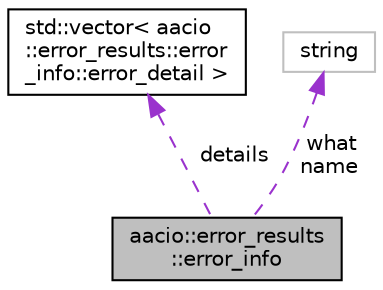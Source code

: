 digraph "aacio::error_results::error_info"
{
  edge [fontname="Helvetica",fontsize="10",labelfontname="Helvetica",labelfontsize="10"];
  node [fontname="Helvetica",fontsize="10",shape=record];
  Node1 [label="aacio::error_results\l::error_info",height=0.2,width=0.4,color="black", fillcolor="grey75", style="filled", fontcolor="black"];
  Node2 -> Node1 [dir="back",color="darkorchid3",fontsize="10",style="dashed",label=" details" ];
  Node2 [label="std::vector\< aacio\l::error_results::error\l_info::error_detail \>",height=0.2,width=0.4,color="black", fillcolor="white", style="filled",URL="$classstd_1_1vector.html"];
  Node3 -> Node1 [dir="back",color="darkorchid3",fontsize="10",style="dashed",label=" what\nname" ];
  Node3 [label="string",height=0.2,width=0.4,color="grey75", fillcolor="white", style="filled"];
}
